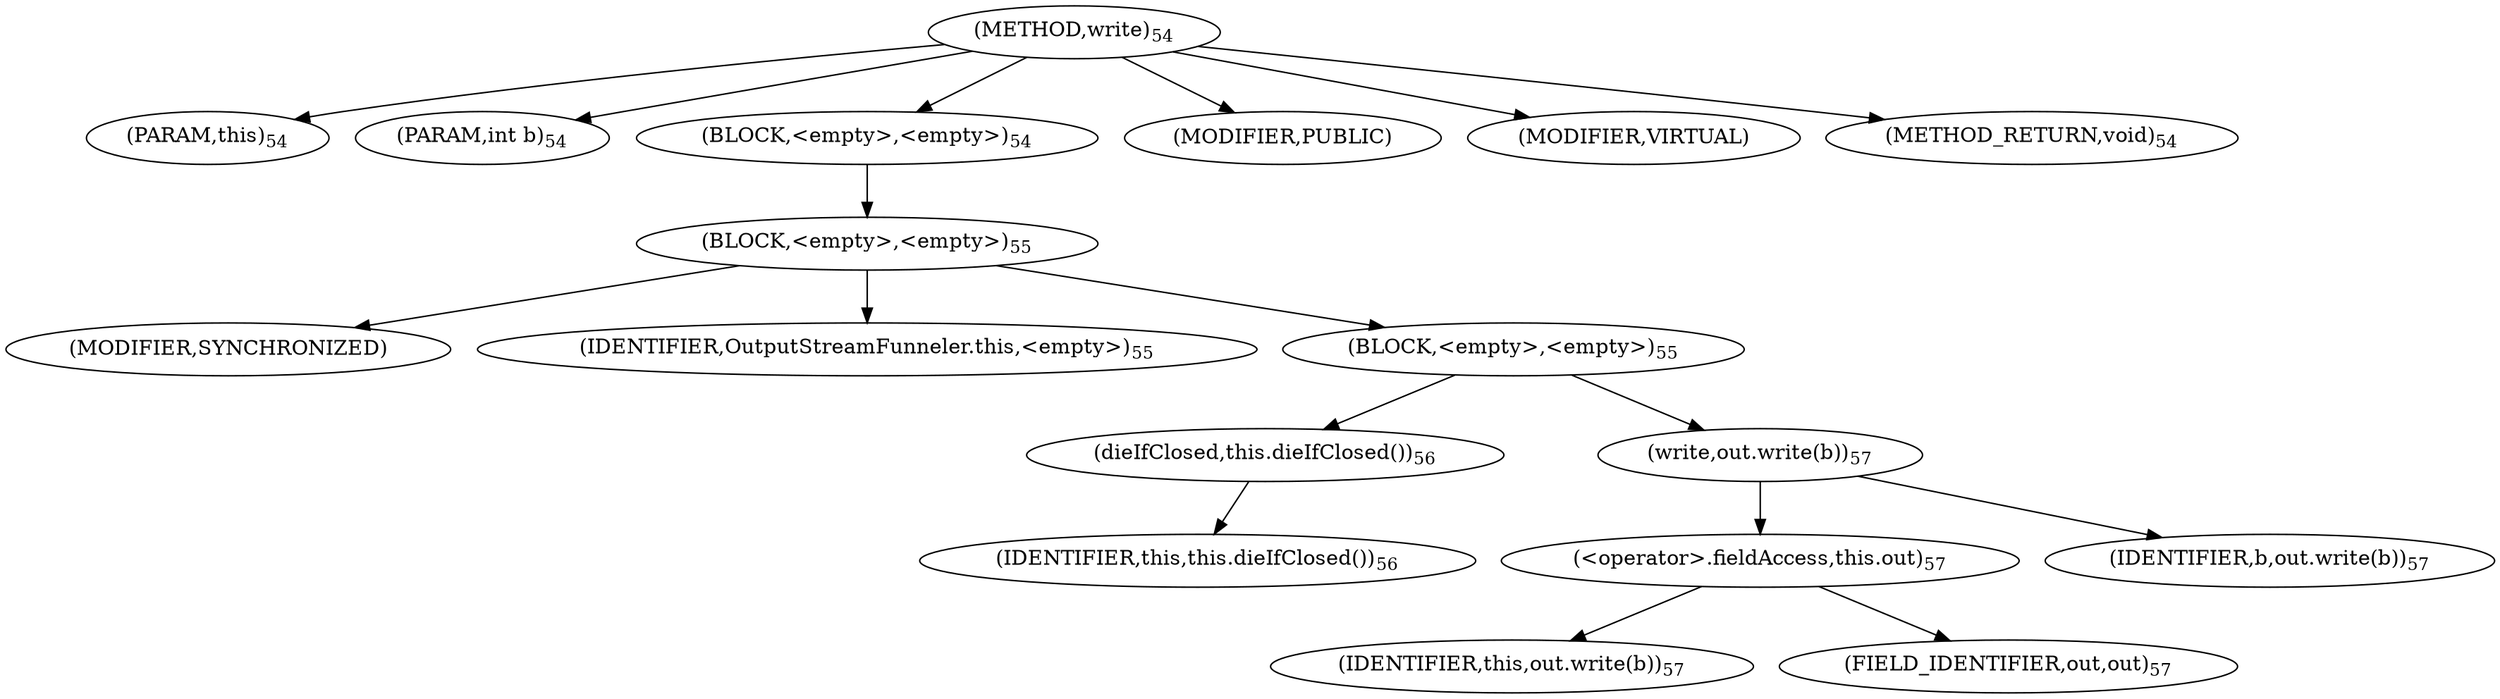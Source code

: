 digraph "write" {  
"96" [label = <(METHOD,write)<SUB>54</SUB>> ]
"9" [label = <(PARAM,this)<SUB>54</SUB>> ]
"97" [label = <(PARAM,int b)<SUB>54</SUB>> ]
"98" [label = <(BLOCK,&lt;empty&gt;,&lt;empty&gt;)<SUB>54</SUB>> ]
"99" [label = <(BLOCK,&lt;empty&gt;,&lt;empty&gt;)<SUB>55</SUB>> ]
"100" [label = <(MODIFIER,SYNCHRONIZED)> ]
"8" [label = <(IDENTIFIER,OutputStreamFunneler.this,&lt;empty&gt;)<SUB>55</SUB>> ]
"101" [label = <(BLOCK,&lt;empty&gt;,&lt;empty&gt;)<SUB>55</SUB>> ]
"102" [label = <(dieIfClosed,this.dieIfClosed())<SUB>56</SUB>> ]
"10" [label = <(IDENTIFIER,this,this.dieIfClosed())<SUB>56</SUB>> ]
"103" [label = <(write,out.write(b))<SUB>57</SUB>> ]
"104" [label = <(&lt;operator&gt;.fieldAccess,this.out)<SUB>57</SUB>> ]
"105" [label = <(IDENTIFIER,this,out.write(b))<SUB>57</SUB>> ]
"106" [label = <(FIELD_IDENTIFIER,out,out)<SUB>57</SUB>> ]
"107" [label = <(IDENTIFIER,b,out.write(b))<SUB>57</SUB>> ]
"108" [label = <(MODIFIER,PUBLIC)> ]
"109" [label = <(MODIFIER,VIRTUAL)> ]
"110" [label = <(METHOD_RETURN,void)<SUB>54</SUB>> ]
  "96" -> "9" 
  "96" -> "97" 
  "96" -> "98" 
  "96" -> "108" 
  "96" -> "109" 
  "96" -> "110" 
  "98" -> "99" 
  "99" -> "100" 
  "99" -> "8" 
  "99" -> "101" 
  "101" -> "102" 
  "101" -> "103" 
  "102" -> "10" 
  "103" -> "104" 
  "103" -> "107" 
  "104" -> "105" 
  "104" -> "106" 
}
